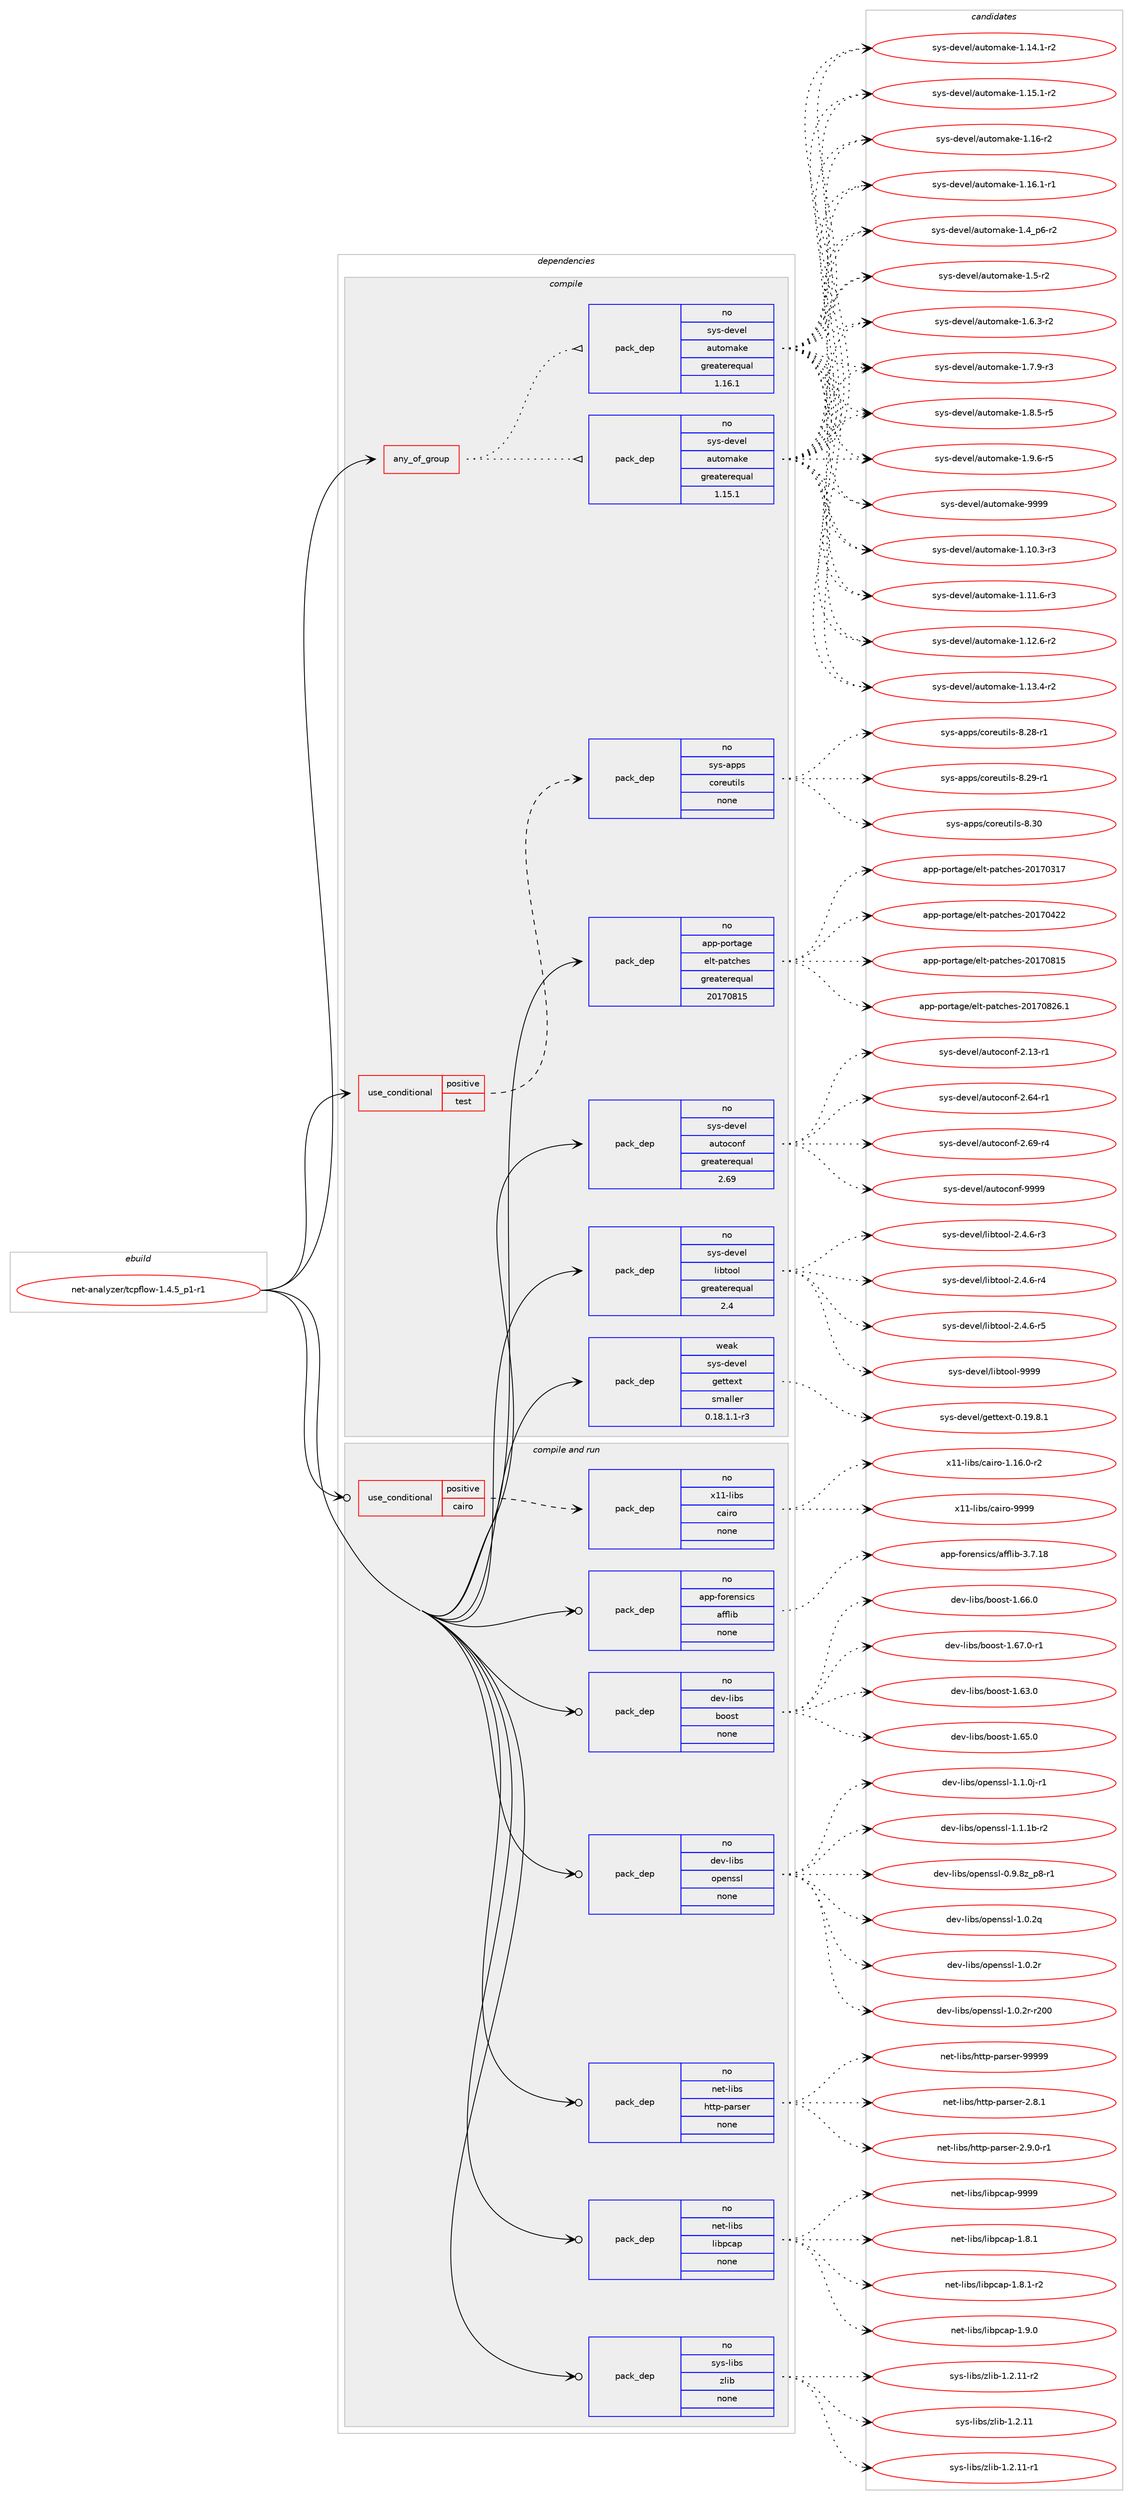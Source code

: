 digraph prolog {

# *************
# Graph options
# *************

newrank=true;
concentrate=true;
compound=true;
graph [rankdir=LR,fontname=Helvetica,fontsize=10,ranksep=1.5];#, ranksep=2.5, nodesep=0.2];
edge  [arrowhead=vee];
node  [fontname=Helvetica,fontsize=10];

# **********
# The ebuild
# **********

subgraph cluster_leftcol {
color=gray;
rank=same;
label=<<i>ebuild</i>>;
id [label="net-analyzer/tcpflow-1.4.5_p1-r1", color=red, width=4, href="../net-analyzer/tcpflow-1.4.5_p1-r1.svg"];
}

# ****************
# The dependencies
# ****************

subgraph cluster_midcol {
color=gray;
label=<<i>dependencies</i>>;
subgraph cluster_compile {
fillcolor="#eeeeee";
style=filled;
label=<<i>compile</i>>;
subgraph any25887 {
dependency1647332 [label=<<TABLE BORDER="0" CELLBORDER="1" CELLSPACING="0" CELLPADDING="4"><TR><TD CELLPADDING="10">any_of_group</TD></TR></TABLE>>, shape=none, color=red];subgraph pack1177943 {
dependency1647333 [label=<<TABLE BORDER="0" CELLBORDER="1" CELLSPACING="0" CELLPADDING="4" WIDTH="220"><TR><TD ROWSPAN="6" CELLPADDING="30">pack_dep</TD></TR><TR><TD WIDTH="110">no</TD></TR><TR><TD>sys-devel</TD></TR><TR><TD>automake</TD></TR><TR><TD>greaterequal</TD></TR><TR><TD>1.16.1</TD></TR></TABLE>>, shape=none, color=blue];
}
dependency1647332:e -> dependency1647333:w [weight=20,style="dotted",arrowhead="oinv"];
subgraph pack1177944 {
dependency1647334 [label=<<TABLE BORDER="0" CELLBORDER="1" CELLSPACING="0" CELLPADDING="4" WIDTH="220"><TR><TD ROWSPAN="6" CELLPADDING="30">pack_dep</TD></TR><TR><TD WIDTH="110">no</TD></TR><TR><TD>sys-devel</TD></TR><TR><TD>automake</TD></TR><TR><TD>greaterequal</TD></TR><TR><TD>1.15.1</TD></TR></TABLE>>, shape=none, color=blue];
}
dependency1647332:e -> dependency1647334:w [weight=20,style="dotted",arrowhead="oinv"];
}
id:e -> dependency1647332:w [weight=20,style="solid",arrowhead="vee"];
subgraph cond442727 {
dependency1647335 [label=<<TABLE BORDER="0" CELLBORDER="1" CELLSPACING="0" CELLPADDING="4"><TR><TD ROWSPAN="3" CELLPADDING="10">use_conditional</TD></TR><TR><TD>positive</TD></TR><TR><TD>test</TD></TR></TABLE>>, shape=none, color=red];
subgraph pack1177945 {
dependency1647336 [label=<<TABLE BORDER="0" CELLBORDER="1" CELLSPACING="0" CELLPADDING="4" WIDTH="220"><TR><TD ROWSPAN="6" CELLPADDING="30">pack_dep</TD></TR><TR><TD WIDTH="110">no</TD></TR><TR><TD>sys-apps</TD></TR><TR><TD>coreutils</TD></TR><TR><TD>none</TD></TR><TR><TD></TD></TR></TABLE>>, shape=none, color=blue];
}
dependency1647335:e -> dependency1647336:w [weight=20,style="dashed",arrowhead="vee"];
}
id:e -> dependency1647335:w [weight=20,style="solid",arrowhead="vee"];
subgraph pack1177946 {
dependency1647337 [label=<<TABLE BORDER="0" CELLBORDER="1" CELLSPACING="0" CELLPADDING="4" WIDTH="220"><TR><TD ROWSPAN="6" CELLPADDING="30">pack_dep</TD></TR><TR><TD WIDTH="110">no</TD></TR><TR><TD>app-portage</TD></TR><TR><TD>elt-patches</TD></TR><TR><TD>greaterequal</TD></TR><TR><TD>20170815</TD></TR></TABLE>>, shape=none, color=blue];
}
id:e -> dependency1647337:w [weight=20,style="solid",arrowhead="vee"];
subgraph pack1177947 {
dependency1647338 [label=<<TABLE BORDER="0" CELLBORDER="1" CELLSPACING="0" CELLPADDING="4" WIDTH="220"><TR><TD ROWSPAN="6" CELLPADDING="30">pack_dep</TD></TR><TR><TD WIDTH="110">no</TD></TR><TR><TD>sys-devel</TD></TR><TR><TD>autoconf</TD></TR><TR><TD>greaterequal</TD></TR><TR><TD>2.69</TD></TR></TABLE>>, shape=none, color=blue];
}
id:e -> dependency1647338:w [weight=20,style="solid",arrowhead="vee"];
subgraph pack1177948 {
dependency1647339 [label=<<TABLE BORDER="0" CELLBORDER="1" CELLSPACING="0" CELLPADDING="4" WIDTH="220"><TR><TD ROWSPAN="6" CELLPADDING="30">pack_dep</TD></TR><TR><TD WIDTH="110">no</TD></TR><TR><TD>sys-devel</TD></TR><TR><TD>libtool</TD></TR><TR><TD>greaterequal</TD></TR><TR><TD>2.4</TD></TR></TABLE>>, shape=none, color=blue];
}
id:e -> dependency1647339:w [weight=20,style="solid",arrowhead="vee"];
subgraph pack1177949 {
dependency1647340 [label=<<TABLE BORDER="0" CELLBORDER="1" CELLSPACING="0" CELLPADDING="4" WIDTH="220"><TR><TD ROWSPAN="6" CELLPADDING="30">pack_dep</TD></TR><TR><TD WIDTH="110">weak</TD></TR><TR><TD>sys-devel</TD></TR><TR><TD>gettext</TD></TR><TR><TD>smaller</TD></TR><TR><TD>0.18.1.1-r3</TD></TR></TABLE>>, shape=none, color=blue];
}
id:e -> dependency1647340:w [weight=20,style="solid",arrowhead="vee"];
}
subgraph cluster_compileandrun {
fillcolor="#eeeeee";
style=filled;
label=<<i>compile and run</i>>;
subgraph cond442728 {
dependency1647341 [label=<<TABLE BORDER="0" CELLBORDER="1" CELLSPACING="0" CELLPADDING="4"><TR><TD ROWSPAN="3" CELLPADDING="10">use_conditional</TD></TR><TR><TD>positive</TD></TR><TR><TD>cairo</TD></TR></TABLE>>, shape=none, color=red];
subgraph pack1177950 {
dependency1647342 [label=<<TABLE BORDER="0" CELLBORDER="1" CELLSPACING="0" CELLPADDING="4" WIDTH="220"><TR><TD ROWSPAN="6" CELLPADDING="30">pack_dep</TD></TR><TR><TD WIDTH="110">no</TD></TR><TR><TD>x11-libs</TD></TR><TR><TD>cairo</TD></TR><TR><TD>none</TD></TR><TR><TD></TD></TR></TABLE>>, shape=none, color=blue];
}
dependency1647341:e -> dependency1647342:w [weight=20,style="dashed",arrowhead="vee"];
}
id:e -> dependency1647341:w [weight=20,style="solid",arrowhead="odotvee"];
subgraph pack1177951 {
dependency1647343 [label=<<TABLE BORDER="0" CELLBORDER="1" CELLSPACING="0" CELLPADDING="4" WIDTH="220"><TR><TD ROWSPAN="6" CELLPADDING="30">pack_dep</TD></TR><TR><TD WIDTH="110">no</TD></TR><TR><TD>app-forensics</TD></TR><TR><TD>afflib</TD></TR><TR><TD>none</TD></TR><TR><TD></TD></TR></TABLE>>, shape=none, color=blue];
}
id:e -> dependency1647343:w [weight=20,style="solid",arrowhead="odotvee"];
subgraph pack1177952 {
dependency1647344 [label=<<TABLE BORDER="0" CELLBORDER="1" CELLSPACING="0" CELLPADDING="4" WIDTH="220"><TR><TD ROWSPAN="6" CELLPADDING="30">pack_dep</TD></TR><TR><TD WIDTH="110">no</TD></TR><TR><TD>dev-libs</TD></TR><TR><TD>boost</TD></TR><TR><TD>none</TD></TR><TR><TD></TD></TR></TABLE>>, shape=none, color=blue];
}
id:e -> dependency1647344:w [weight=20,style="solid",arrowhead="odotvee"];
subgraph pack1177953 {
dependency1647345 [label=<<TABLE BORDER="0" CELLBORDER="1" CELLSPACING="0" CELLPADDING="4" WIDTH="220"><TR><TD ROWSPAN="6" CELLPADDING="30">pack_dep</TD></TR><TR><TD WIDTH="110">no</TD></TR><TR><TD>dev-libs</TD></TR><TR><TD>openssl</TD></TR><TR><TD>none</TD></TR><TR><TD></TD></TR></TABLE>>, shape=none, color=blue];
}
id:e -> dependency1647345:w [weight=20,style="solid",arrowhead="odotvee"];
subgraph pack1177954 {
dependency1647346 [label=<<TABLE BORDER="0" CELLBORDER="1" CELLSPACING="0" CELLPADDING="4" WIDTH="220"><TR><TD ROWSPAN="6" CELLPADDING="30">pack_dep</TD></TR><TR><TD WIDTH="110">no</TD></TR><TR><TD>net-libs</TD></TR><TR><TD>http-parser</TD></TR><TR><TD>none</TD></TR><TR><TD></TD></TR></TABLE>>, shape=none, color=blue];
}
id:e -> dependency1647346:w [weight=20,style="solid",arrowhead="odotvee"];
subgraph pack1177955 {
dependency1647347 [label=<<TABLE BORDER="0" CELLBORDER="1" CELLSPACING="0" CELLPADDING="4" WIDTH="220"><TR><TD ROWSPAN="6" CELLPADDING="30">pack_dep</TD></TR><TR><TD WIDTH="110">no</TD></TR><TR><TD>net-libs</TD></TR><TR><TD>libpcap</TD></TR><TR><TD>none</TD></TR><TR><TD></TD></TR></TABLE>>, shape=none, color=blue];
}
id:e -> dependency1647347:w [weight=20,style="solid",arrowhead="odotvee"];
subgraph pack1177956 {
dependency1647348 [label=<<TABLE BORDER="0" CELLBORDER="1" CELLSPACING="0" CELLPADDING="4" WIDTH="220"><TR><TD ROWSPAN="6" CELLPADDING="30">pack_dep</TD></TR><TR><TD WIDTH="110">no</TD></TR><TR><TD>sys-libs</TD></TR><TR><TD>zlib</TD></TR><TR><TD>none</TD></TR><TR><TD></TD></TR></TABLE>>, shape=none, color=blue];
}
id:e -> dependency1647348:w [weight=20,style="solid",arrowhead="odotvee"];
}
subgraph cluster_run {
fillcolor="#eeeeee";
style=filled;
label=<<i>run</i>>;
}
}

# **************
# The candidates
# **************

subgraph cluster_choices {
rank=same;
color=gray;
label=<<i>candidates</i>>;

subgraph choice1177943 {
color=black;
nodesep=1;
choice11512111545100101118101108479711711611110997107101454946494846514511451 [label="sys-devel/automake-1.10.3-r3", color=red, width=4,href="../sys-devel/automake-1.10.3-r3.svg"];
choice11512111545100101118101108479711711611110997107101454946494946544511451 [label="sys-devel/automake-1.11.6-r3", color=red, width=4,href="../sys-devel/automake-1.11.6-r3.svg"];
choice11512111545100101118101108479711711611110997107101454946495046544511450 [label="sys-devel/automake-1.12.6-r2", color=red, width=4,href="../sys-devel/automake-1.12.6-r2.svg"];
choice11512111545100101118101108479711711611110997107101454946495146524511450 [label="sys-devel/automake-1.13.4-r2", color=red, width=4,href="../sys-devel/automake-1.13.4-r2.svg"];
choice11512111545100101118101108479711711611110997107101454946495246494511450 [label="sys-devel/automake-1.14.1-r2", color=red, width=4,href="../sys-devel/automake-1.14.1-r2.svg"];
choice11512111545100101118101108479711711611110997107101454946495346494511450 [label="sys-devel/automake-1.15.1-r2", color=red, width=4,href="../sys-devel/automake-1.15.1-r2.svg"];
choice1151211154510010111810110847971171161111099710710145494649544511450 [label="sys-devel/automake-1.16-r2", color=red, width=4,href="../sys-devel/automake-1.16-r2.svg"];
choice11512111545100101118101108479711711611110997107101454946495446494511449 [label="sys-devel/automake-1.16.1-r1", color=red, width=4,href="../sys-devel/automake-1.16.1-r1.svg"];
choice115121115451001011181011084797117116111109971071014549465295112544511450 [label="sys-devel/automake-1.4_p6-r2", color=red, width=4,href="../sys-devel/automake-1.4_p6-r2.svg"];
choice11512111545100101118101108479711711611110997107101454946534511450 [label="sys-devel/automake-1.5-r2", color=red, width=4,href="../sys-devel/automake-1.5-r2.svg"];
choice115121115451001011181011084797117116111109971071014549465446514511450 [label="sys-devel/automake-1.6.3-r2", color=red, width=4,href="../sys-devel/automake-1.6.3-r2.svg"];
choice115121115451001011181011084797117116111109971071014549465546574511451 [label="sys-devel/automake-1.7.9-r3", color=red, width=4,href="../sys-devel/automake-1.7.9-r3.svg"];
choice115121115451001011181011084797117116111109971071014549465646534511453 [label="sys-devel/automake-1.8.5-r5", color=red, width=4,href="../sys-devel/automake-1.8.5-r5.svg"];
choice115121115451001011181011084797117116111109971071014549465746544511453 [label="sys-devel/automake-1.9.6-r5", color=red, width=4,href="../sys-devel/automake-1.9.6-r5.svg"];
choice115121115451001011181011084797117116111109971071014557575757 [label="sys-devel/automake-9999", color=red, width=4,href="../sys-devel/automake-9999.svg"];
dependency1647333:e -> choice11512111545100101118101108479711711611110997107101454946494846514511451:w [style=dotted,weight="100"];
dependency1647333:e -> choice11512111545100101118101108479711711611110997107101454946494946544511451:w [style=dotted,weight="100"];
dependency1647333:e -> choice11512111545100101118101108479711711611110997107101454946495046544511450:w [style=dotted,weight="100"];
dependency1647333:e -> choice11512111545100101118101108479711711611110997107101454946495146524511450:w [style=dotted,weight="100"];
dependency1647333:e -> choice11512111545100101118101108479711711611110997107101454946495246494511450:w [style=dotted,weight="100"];
dependency1647333:e -> choice11512111545100101118101108479711711611110997107101454946495346494511450:w [style=dotted,weight="100"];
dependency1647333:e -> choice1151211154510010111810110847971171161111099710710145494649544511450:w [style=dotted,weight="100"];
dependency1647333:e -> choice11512111545100101118101108479711711611110997107101454946495446494511449:w [style=dotted,weight="100"];
dependency1647333:e -> choice115121115451001011181011084797117116111109971071014549465295112544511450:w [style=dotted,weight="100"];
dependency1647333:e -> choice11512111545100101118101108479711711611110997107101454946534511450:w [style=dotted,weight="100"];
dependency1647333:e -> choice115121115451001011181011084797117116111109971071014549465446514511450:w [style=dotted,weight="100"];
dependency1647333:e -> choice115121115451001011181011084797117116111109971071014549465546574511451:w [style=dotted,weight="100"];
dependency1647333:e -> choice115121115451001011181011084797117116111109971071014549465646534511453:w [style=dotted,weight="100"];
dependency1647333:e -> choice115121115451001011181011084797117116111109971071014549465746544511453:w [style=dotted,weight="100"];
dependency1647333:e -> choice115121115451001011181011084797117116111109971071014557575757:w [style=dotted,weight="100"];
}
subgraph choice1177944 {
color=black;
nodesep=1;
choice11512111545100101118101108479711711611110997107101454946494846514511451 [label="sys-devel/automake-1.10.3-r3", color=red, width=4,href="../sys-devel/automake-1.10.3-r3.svg"];
choice11512111545100101118101108479711711611110997107101454946494946544511451 [label="sys-devel/automake-1.11.6-r3", color=red, width=4,href="../sys-devel/automake-1.11.6-r3.svg"];
choice11512111545100101118101108479711711611110997107101454946495046544511450 [label="sys-devel/automake-1.12.6-r2", color=red, width=4,href="../sys-devel/automake-1.12.6-r2.svg"];
choice11512111545100101118101108479711711611110997107101454946495146524511450 [label="sys-devel/automake-1.13.4-r2", color=red, width=4,href="../sys-devel/automake-1.13.4-r2.svg"];
choice11512111545100101118101108479711711611110997107101454946495246494511450 [label="sys-devel/automake-1.14.1-r2", color=red, width=4,href="../sys-devel/automake-1.14.1-r2.svg"];
choice11512111545100101118101108479711711611110997107101454946495346494511450 [label="sys-devel/automake-1.15.1-r2", color=red, width=4,href="../sys-devel/automake-1.15.1-r2.svg"];
choice1151211154510010111810110847971171161111099710710145494649544511450 [label="sys-devel/automake-1.16-r2", color=red, width=4,href="../sys-devel/automake-1.16-r2.svg"];
choice11512111545100101118101108479711711611110997107101454946495446494511449 [label="sys-devel/automake-1.16.1-r1", color=red, width=4,href="../sys-devel/automake-1.16.1-r1.svg"];
choice115121115451001011181011084797117116111109971071014549465295112544511450 [label="sys-devel/automake-1.4_p6-r2", color=red, width=4,href="../sys-devel/automake-1.4_p6-r2.svg"];
choice11512111545100101118101108479711711611110997107101454946534511450 [label="sys-devel/automake-1.5-r2", color=red, width=4,href="../sys-devel/automake-1.5-r2.svg"];
choice115121115451001011181011084797117116111109971071014549465446514511450 [label="sys-devel/automake-1.6.3-r2", color=red, width=4,href="../sys-devel/automake-1.6.3-r2.svg"];
choice115121115451001011181011084797117116111109971071014549465546574511451 [label="sys-devel/automake-1.7.9-r3", color=red, width=4,href="../sys-devel/automake-1.7.9-r3.svg"];
choice115121115451001011181011084797117116111109971071014549465646534511453 [label="sys-devel/automake-1.8.5-r5", color=red, width=4,href="../sys-devel/automake-1.8.5-r5.svg"];
choice115121115451001011181011084797117116111109971071014549465746544511453 [label="sys-devel/automake-1.9.6-r5", color=red, width=4,href="../sys-devel/automake-1.9.6-r5.svg"];
choice115121115451001011181011084797117116111109971071014557575757 [label="sys-devel/automake-9999", color=red, width=4,href="../sys-devel/automake-9999.svg"];
dependency1647334:e -> choice11512111545100101118101108479711711611110997107101454946494846514511451:w [style=dotted,weight="100"];
dependency1647334:e -> choice11512111545100101118101108479711711611110997107101454946494946544511451:w [style=dotted,weight="100"];
dependency1647334:e -> choice11512111545100101118101108479711711611110997107101454946495046544511450:w [style=dotted,weight="100"];
dependency1647334:e -> choice11512111545100101118101108479711711611110997107101454946495146524511450:w [style=dotted,weight="100"];
dependency1647334:e -> choice11512111545100101118101108479711711611110997107101454946495246494511450:w [style=dotted,weight="100"];
dependency1647334:e -> choice11512111545100101118101108479711711611110997107101454946495346494511450:w [style=dotted,weight="100"];
dependency1647334:e -> choice1151211154510010111810110847971171161111099710710145494649544511450:w [style=dotted,weight="100"];
dependency1647334:e -> choice11512111545100101118101108479711711611110997107101454946495446494511449:w [style=dotted,weight="100"];
dependency1647334:e -> choice115121115451001011181011084797117116111109971071014549465295112544511450:w [style=dotted,weight="100"];
dependency1647334:e -> choice11512111545100101118101108479711711611110997107101454946534511450:w [style=dotted,weight="100"];
dependency1647334:e -> choice115121115451001011181011084797117116111109971071014549465446514511450:w [style=dotted,weight="100"];
dependency1647334:e -> choice115121115451001011181011084797117116111109971071014549465546574511451:w [style=dotted,weight="100"];
dependency1647334:e -> choice115121115451001011181011084797117116111109971071014549465646534511453:w [style=dotted,weight="100"];
dependency1647334:e -> choice115121115451001011181011084797117116111109971071014549465746544511453:w [style=dotted,weight="100"];
dependency1647334:e -> choice115121115451001011181011084797117116111109971071014557575757:w [style=dotted,weight="100"];
}
subgraph choice1177945 {
color=black;
nodesep=1;
choice1151211154597112112115479911111410111711610510811545564650564511449 [label="sys-apps/coreutils-8.28-r1", color=red, width=4,href="../sys-apps/coreutils-8.28-r1.svg"];
choice1151211154597112112115479911111410111711610510811545564650574511449 [label="sys-apps/coreutils-8.29-r1", color=red, width=4,href="../sys-apps/coreutils-8.29-r1.svg"];
choice115121115459711211211547991111141011171161051081154556465148 [label="sys-apps/coreutils-8.30", color=red, width=4,href="../sys-apps/coreutils-8.30.svg"];
dependency1647336:e -> choice1151211154597112112115479911111410111711610510811545564650564511449:w [style=dotted,weight="100"];
dependency1647336:e -> choice1151211154597112112115479911111410111711610510811545564650574511449:w [style=dotted,weight="100"];
dependency1647336:e -> choice115121115459711211211547991111141011171161051081154556465148:w [style=dotted,weight="100"];
}
subgraph choice1177946 {
color=black;
nodesep=1;
choice97112112451121111141169710310147101108116451129711699104101115455048495548514955 [label="app-portage/elt-patches-20170317", color=red, width=4,href="../app-portage/elt-patches-20170317.svg"];
choice97112112451121111141169710310147101108116451129711699104101115455048495548525050 [label="app-portage/elt-patches-20170422", color=red, width=4,href="../app-portage/elt-patches-20170422.svg"];
choice97112112451121111141169710310147101108116451129711699104101115455048495548564953 [label="app-portage/elt-patches-20170815", color=red, width=4,href="../app-portage/elt-patches-20170815.svg"];
choice971121124511211111411697103101471011081164511297116991041011154550484955485650544649 [label="app-portage/elt-patches-20170826.1", color=red, width=4,href="../app-portage/elt-patches-20170826.1.svg"];
dependency1647337:e -> choice97112112451121111141169710310147101108116451129711699104101115455048495548514955:w [style=dotted,weight="100"];
dependency1647337:e -> choice97112112451121111141169710310147101108116451129711699104101115455048495548525050:w [style=dotted,weight="100"];
dependency1647337:e -> choice97112112451121111141169710310147101108116451129711699104101115455048495548564953:w [style=dotted,weight="100"];
dependency1647337:e -> choice971121124511211111411697103101471011081164511297116991041011154550484955485650544649:w [style=dotted,weight="100"];
}
subgraph choice1177947 {
color=black;
nodesep=1;
choice1151211154510010111810110847971171161119911111010245504649514511449 [label="sys-devel/autoconf-2.13-r1", color=red, width=4,href="../sys-devel/autoconf-2.13-r1.svg"];
choice1151211154510010111810110847971171161119911111010245504654524511449 [label="sys-devel/autoconf-2.64-r1", color=red, width=4,href="../sys-devel/autoconf-2.64-r1.svg"];
choice1151211154510010111810110847971171161119911111010245504654574511452 [label="sys-devel/autoconf-2.69-r4", color=red, width=4,href="../sys-devel/autoconf-2.69-r4.svg"];
choice115121115451001011181011084797117116111991111101024557575757 [label="sys-devel/autoconf-9999", color=red, width=4,href="../sys-devel/autoconf-9999.svg"];
dependency1647338:e -> choice1151211154510010111810110847971171161119911111010245504649514511449:w [style=dotted,weight="100"];
dependency1647338:e -> choice1151211154510010111810110847971171161119911111010245504654524511449:w [style=dotted,weight="100"];
dependency1647338:e -> choice1151211154510010111810110847971171161119911111010245504654574511452:w [style=dotted,weight="100"];
dependency1647338:e -> choice115121115451001011181011084797117116111991111101024557575757:w [style=dotted,weight="100"];
}
subgraph choice1177948 {
color=black;
nodesep=1;
choice1151211154510010111810110847108105981161111111084550465246544511451 [label="sys-devel/libtool-2.4.6-r3", color=red, width=4,href="../sys-devel/libtool-2.4.6-r3.svg"];
choice1151211154510010111810110847108105981161111111084550465246544511452 [label="sys-devel/libtool-2.4.6-r4", color=red, width=4,href="../sys-devel/libtool-2.4.6-r4.svg"];
choice1151211154510010111810110847108105981161111111084550465246544511453 [label="sys-devel/libtool-2.4.6-r5", color=red, width=4,href="../sys-devel/libtool-2.4.6-r5.svg"];
choice1151211154510010111810110847108105981161111111084557575757 [label="sys-devel/libtool-9999", color=red, width=4,href="../sys-devel/libtool-9999.svg"];
dependency1647339:e -> choice1151211154510010111810110847108105981161111111084550465246544511451:w [style=dotted,weight="100"];
dependency1647339:e -> choice1151211154510010111810110847108105981161111111084550465246544511452:w [style=dotted,weight="100"];
dependency1647339:e -> choice1151211154510010111810110847108105981161111111084550465246544511453:w [style=dotted,weight="100"];
dependency1647339:e -> choice1151211154510010111810110847108105981161111111084557575757:w [style=dotted,weight="100"];
}
subgraph choice1177949 {
color=black;
nodesep=1;
choice1151211154510010111810110847103101116116101120116454846495746564649 [label="sys-devel/gettext-0.19.8.1", color=red, width=4,href="../sys-devel/gettext-0.19.8.1.svg"];
dependency1647340:e -> choice1151211154510010111810110847103101116116101120116454846495746564649:w [style=dotted,weight="100"];
}
subgraph choice1177950 {
color=black;
nodesep=1;
choice12049494510810598115479997105114111454946495446484511450 [label="x11-libs/cairo-1.16.0-r2", color=red, width=4,href="../x11-libs/cairo-1.16.0-r2.svg"];
choice120494945108105981154799971051141114557575757 [label="x11-libs/cairo-9999", color=red, width=4,href="../x11-libs/cairo-9999.svg"];
dependency1647342:e -> choice12049494510810598115479997105114111454946495446484511450:w [style=dotted,weight="100"];
dependency1647342:e -> choice120494945108105981154799971051141114557575757:w [style=dotted,weight="100"];
}
subgraph choice1177951 {
color=black;
nodesep=1;
choice97112112451021111141011101151059911547971021021081059845514655464956 [label="app-forensics/afflib-3.7.18", color=red, width=4,href="../app-forensics/afflib-3.7.18.svg"];
dependency1647343:e -> choice97112112451021111141011101151059911547971021021081059845514655464956:w [style=dotted,weight="100"];
}
subgraph choice1177952 {
color=black;
nodesep=1;
choice1001011184510810598115479811111111511645494654514648 [label="dev-libs/boost-1.63.0", color=red, width=4,href="../dev-libs/boost-1.63.0.svg"];
choice1001011184510810598115479811111111511645494654534648 [label="dev-libs/boost-1.65.0", color=red, width=4,href="../dev-libs/boost-1.65.0.svg"];
choice1001011184510810598115479811111111511645494654544648 [label="dev-libs/boost-1.66.0", color=red, width=4,href="../dev-libs/boost-1.66.0.svg"];
choice10010111845108105981154798111111115116454946545546484511449 [label="dev-libs/boost-1.67.0-r1", color=red, width=4,href="../dev-libs/boost-1.67.0-r1.svg"];
dependency1647344:e -> choice1001011184510810598115479811111111511645494654514648:w [style=dotted,weight="100"];
dependency1647344:e -> choice1001011184510810598115479811111111511645494654534648:w [style=dotted,weight="100"];
dependency1647344:e -> choice1001011184510810598115479811111111511645494654544648:w [style=dotted,weight="100"];
dependency1647344:e -> choice10010111845108105981154798111111115116454946545546484511449:w [style=dotted,weight="100"];
}
subgraph choice1177953 {
color=black;
nodesep=1;
choice10010111845108105981154711111210111011511510845484657465612295112564511449 [label="dev-libs/openssl-0.9.8z_p8-r1", color=red, width=4,href="../dev-libs/openssl-0.9.8z_p8-r1.svg"];
choice100101118451081059811547111112101110115115108454946484650113 [label="dev-libs/openssl-1.0.2q", color=red, width=4,href="../dev-libs/openssl-1.0.2q.svg"];
choice100101118451081059811547111112101110115115108454946484650114 [label="dev-libs/openssl-1.0.2r", color=red, width=4,href="../dev-libs/openssl-1.0.2r.svg"];
choice10010111845108105981154711111210111011511510845494648465011445114504848 [label="dev-libs/openssl-1.0.2r-r200", color=red, width=4,href="../dev-libs/openssl-1.0.2r-r200.svg"];
choice1001011184510810598115471111121011101151151084549464946481064511449 [label="dev-libs/openssl-1.1.0j-r1", color=red, width=4,href="../dev-libs/openssl-1.1.0j-r1.svg"];
choice100101118451081059811547111112101110115115108454946494649984511450 [label="dev-libs/openssl-1.1.1b-r2", color=red, width=4,href="../dev-libs/openssl-1.1.1b-r2.svg"];
dependency1647345:e -> choice10010111845108105981154711111210111011511510845484657465612295112564511449:w [style=dotted,weight="100"];
dependency1647345:e -> choice100101118451081059811547111112101110115115108454946484650113:w [style=dotted,weight="100"];
dependency1647345:e -> choice100101118451081059811547111112101110115115108454946484650114:w [style=dotted,weight="100"];
dependency1647345:e -> choice10010111845108105981154711111210111011511510845494648465011445114504848:w [style=dotted,weight="100"];
dependency1647345:e -> choice1001011184510810598115471111121011101151151084549464946481064511449:w [style=dotted,weight="100"];
dependency1647345:e -> choice100101118451081059811547111112101110115115108454946494649984511450:w [style=dotted,weight="100"];
}
subgraph choice1177954 {
color=black;
nodesep=1;
choice1101011164510810598115471041161161124511297114115101114455046564649 [label="net-libs/http-parser-2.8.1", color=red, width=4,href="../net-libs/http-parser-2.8.1.svg"];
choice11010111645108105981154710411611611245112971141151011144550465746484511449 [label="net-libs/http-parser-2.9.0-r1", color=red, width=4,href="../net-libs/http-parser-2.9.0-r1.svg"];
choice1101011164510810598115471041161161124511297114115101114455757575757 [label="net-libs/http-parser-99999", color=red, width=4,href="../net-libs/http-parser-99999.svg"];
dependency1647346:e -> choice1101011164510810598115471041161161124511297114115101114455046564649:w [style=dotted,weight="100"];
dependency1647346:e -> choice11010111645108105981154710411611611245112971141151011144550465746484511449:w [style=dotted,weight="100"];
dependency1647346:e -> choice1101011164510810598115471041161161124511297114115101114455757575757:w [style=dotted,weight="100"];
}
subgraph choice1177955 {
color=black;
nodesep=1;
choice110101116451081059811547108105981129997112454946564649 [label="net-libs/libpcap-1.8.1", color=red, width=4,href="../net-libs/libpcap-1.8.1.svg"];
choice1101011164510810598115471081059811299971124549465646494511450 [label="net-libs/libpcap-1.8.1-r2", color=red, width=4,href="../net-libs/libpcap-1.8.1-r2.svg"];
choice110101116451081059811547108105981129997112454946574648 [label="net-libs/libpcap-1.9.0", color=red, width=4,href="../net-libs/libpcap-1.9.0.svg"];
choice1101011164510810598115471081059811299971124557575757 [label="net-libs/libpcap-9999", color=red, width=4,href="../net-libs/libpcap-9999.svg"];
dependency1647347:e -> choice110101116451081059811547108105981129997112454946564649:w [style=dotted,weight="100"];
dependency1647347:e -> choice1101011164510810598115471081059811299971124549465646494511450:w [style=dotted,weight="100"];
dependency1647347:e -> choice110101116451081059811547108105981129997112454946574648:w [style=dotted,weight="100"];
dependency1647347:e -> choice1101011164510810598115471081059811299971124557575757:w [style=dotted,weight="100"];
}
subgraph choice1177956 {
color=black;
nodesep=1;
choice1151211154510810598115471221081059845494650464949 [label="sys-libs/zlib-1.2.11", color=red, width=4,href="../sys-libs/zlib-1.2.11.svg"];
choice11512111545108105981154712210810598454946504649494511449 [label="sys-libs/zlib-1.2.11-r1", color=red, width=4,href="../sys-libs/zlib-1.2.11-r1.svg"];
choice11512111545108105981154712210810598454946504649494511450 [label="sys-libs/zlib-1.2.11-r2", color=red, width=4,href="../sys-libs/zlib-1.2.11-r2.svg"];
dependency1647348:e -> choice1151211154510810598115471221081059845494650464949:w [style=dotted,weight="100"];
dependency1647348:e -> choice11512111545108105981154712210810598454946504649494511449:w [style=dotted,weight="100"];
dependency1647348:e -> choice11512111545108105981154712210810598454946504649494511450:w [style=dotted,weight="100"];
}
}

}
